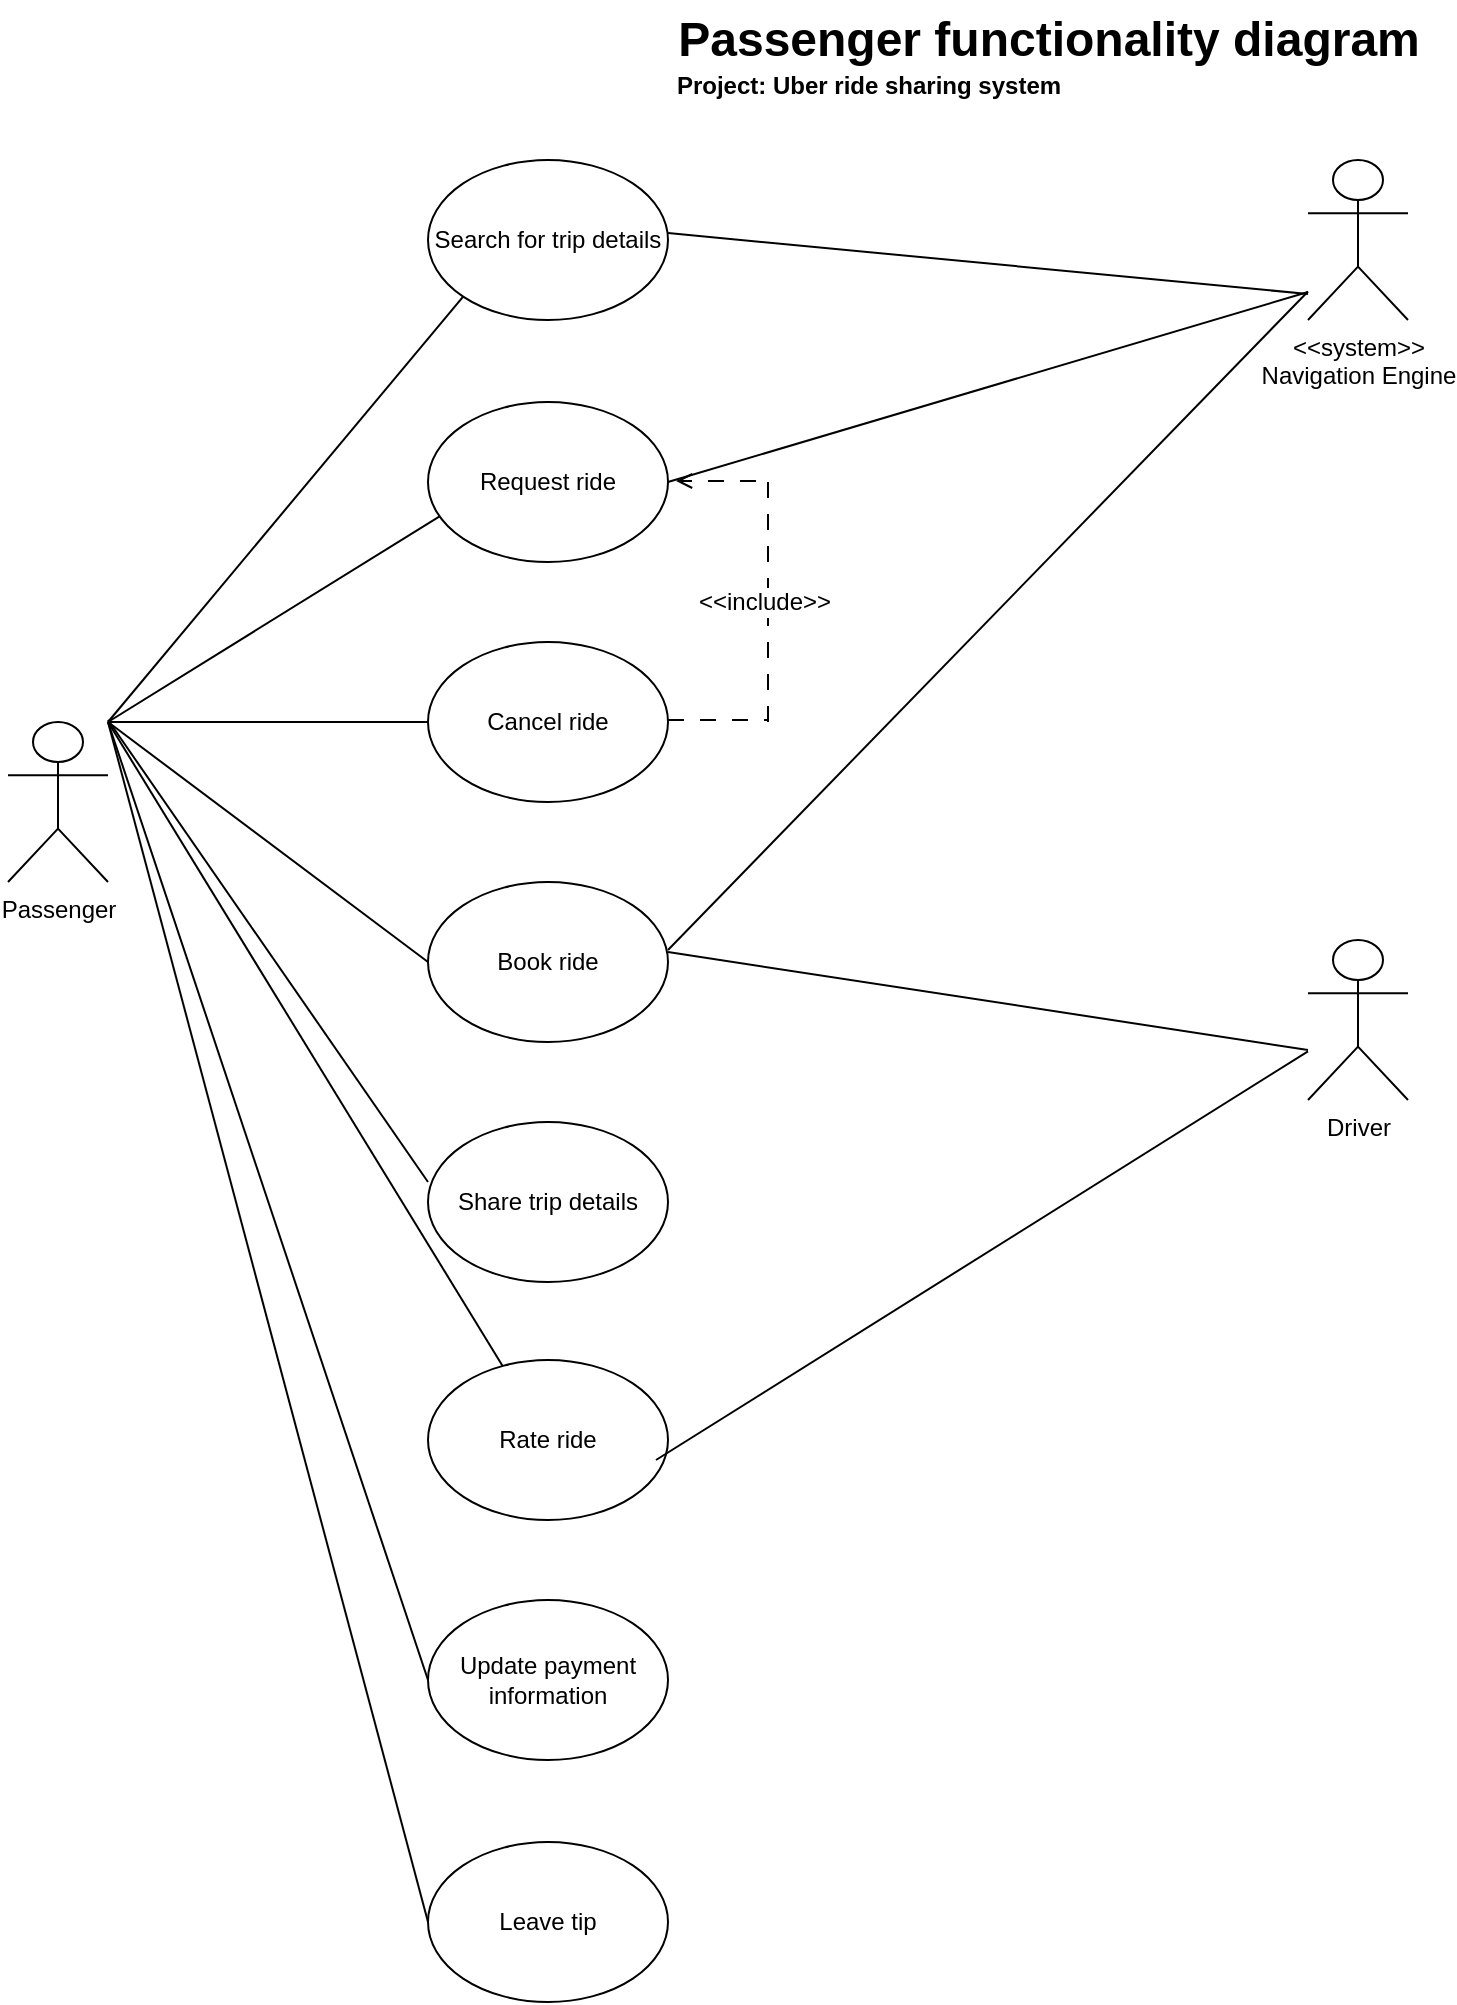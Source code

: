 <mxfile version="21.6.9" type="device">
  <diagram name="Página-1" id="bdPdBsN6eaygsPji57R4">
    <mxGraphModel dx="1434" dy="758" grid="1" gridSize="10" guides="1" tooltips="1" connect="1" arrows="1" fold="1" page="1" pageScale="1" pageWidth="827" pageHeight="1169" math="0" shadow="0">
      <root>
        <mxCell id="0" />
        <mxCell id="1" parent="0" />
        <mxCell id="54mzAyB_yFH7jinsxo0W-1" value="Passenger functionality diagram" style="text;strokeColor=none;fillColor=none;html=1;fontSize=24;fontStyle=1;verticalAlign=middle;align=center;" vertex="1" parent="1">
          <mxGeometry x="510" y="40" width="100" height="40" as="geometry" />
        </mxCell>
        <mxCell id="54mzAyB_yFH7jinsxo0W-3" value="Project: Uber ride sharing system" style="text;align=center;fontStyle=1;verticalAlign=middle;spacingLeft=3;spacingRight=3;strokeColor=none;rotatable=0;points=[[0,0.5],[1,0.5]];portConstraint=eastwest;html=1;" vertex="1" parent="1">
          <mxGeometry x="430" y="70" width="80" height="26" as="geometry" />
        </mxCell>
        <mxCell id="54mzAyB_yFH7jinsxo0W-4" value="Passenger" style="shape=umlActor;verticalLabelPosition=bottom;verticalAlign=top;html=1;outlineConnect=0;" vertex="1" parent="1">
          <mxGeometry x="40" y="401" width="50" height="80" as="geometry" />
        </mxCell>
        <mxCell id="54mzAyB_yFH7jinsxo0W-7" value="Search for trip details" style="ellipse;whiteSpace=wrap;html=1;" vertex="1" parent="1">
          <mxGeometry x="250" y="120" width="120" height="80" as="geometry" />
        </mxCell>
        <mxCell id="54mzAyB_yFH7jinsxo0W-8" value="Request ride" style="ellipse;whiteSpace=wrap;html=1;" vertex="1" parent="1">
          <mxGeometry x="250" y="241" width="120" height="80" as="geometry" />
        </mxCell>
        <mxCell id="54mzAyB_yFH7jinsxo0W-9" value="Cancel ride" style="ellipse;whiteSpace=wrap;html=1;" vertex="1" parent="1">
          <mxGeometry x="250" y="361" width="120" height="80" as="geometry" />
        </mxCell>
        <mxCell id="54mzAyB_yFH7jinsxo0W-10" value="Book ride" style="ellipse;whiteSpace=wrap;html=1;" vertex="1" parent="1">
          <mxGeometry x="250" y="481" width="120" height="80" as="geometry" />
        </mxCell>
        <mxCell id="54mzAyB_yFH7jinsxo0W-11" value="Share trip details" style="ellipse;whiteSpace=wrap;html=1;" vertex="1" parent="1">
          <mxGeometry x="250" y="601" width="120" height="80" as="geometry" />
        </mxCell>
        <mxCell id="54mzAyB_yFH7jinsxo0W-12" value="Rate ride" style="ellipse;whiteSpace=wrap;html=1;" vertex="1" parent="1">
          <mxGeometry x="250" y="720" width="120" height="80" as="geometry" />
        </mxCell>
        <mxCell id="54mzAyB_yFH7jinsxo0W-13" value="Update payment information" style="ellipse;whiteSpace=wrap;html=1;" vertex="1" parent="1">
          <mxGeometry x="250" y="840" width="120" height="80" as="geometry" />
        </mxCell>
        <mxCell id="54mzAyB_yFH7jinsxo0W-14" value="Leave tip" style="ellipse;whiteSpace=wrap;html=1;" vertex="1" parent="1">
          <mxGeometry x="250" y="961" width="120" height="80" as="geometry" />
        </mxCell>
        <mxCell id="54mzAyB_yFH7jinsxo0W-15" value="&amp;lt;&amp;lt;system&amp;gt;&amp;gt;&lt;br&gt;Navigation Engine" style="shape=umlActor;verticalLabelPosition=bottom;verticalAlign=top;html=1;outlineConnect=0;" vertex="1" parent="1">
          <mxGeometry x="690" y="120" width="50" height="80" as="geometry" />
        </mxCell>
        <mxCell id="54mzAyB_yFH7jinsxo0W-17" value="Driver" style="shape=umlActor;verticalLabelPosition=bottom;verticalAlign=top;html=1;outlineConnect=0;" vertex="1" parent="1">
          <mxGeometry x="690" y="510" width="50" height="80" as="geometry" />
        </mxCell>
        <mxCell id="54mzAyB_yFH7jinsxo0W-18" value="" style="endArrow=none;html=1;rounded=0;entryX=0;entryY=1;entryDx=0;entryDy=0;" edge="1" parent="1" target="54mzAyB_yFH7jinsxo0W-7">
          <mxGeometry width="50" height="50" relative="1" as="geometry">
            <mxPoint x="90" y="401" as="sourcePoint" />
            <mxPoint x="270" y="180" as="targetPoint" />
          </mxGeometry>
        </mxCell>
        <mxCell id="54mzAyB_yFH7jinsxo0W-19" value="" style="endArrow=none;html=1;rounded=0;entryX=0.05;entryY=0.713;entryDx=0;entryDy=0;entryPerimeter=0;" edge="1" parent="1" target="54mzAyB_yFH7jinsxo0W-8">
          <mxGeometry width="50" height="50" relative="1" as="geometry">
            <mxPoint x="90" y="401" as="sourcePoint" />
            <mxPoint x="140" y="351" as="targetPoint" />
          </mxGeometry>
        </mxCell>
        <mxCell id="54mzAyB_yFH7jinsxo0W-20" value="" style="endArrow=none;html=1;rounded=0;entryX=0;entryY=0.5;entryDx=0;entryDy=0;" edge="1" parent="1" target="54mzAyB_yFH7jinsxo0W-9">
          <mxGeometry width="50" height="50" relative="1" as="geometry">
            <mxPoint x="90" y="401" as="sourcePoint" />
            <mxPoint x="140" y="351" as="targetPoint" />
          </mxGeometry>
        </mxCell>
        <mxCell id="54mzAyB_yFH7jinsxo0W-21" value="" style="endArrow=none;html=1;rounded=0;entryX=0;entryY=0.5;entryDx=0;entryDy=0;" edge="1" parent="1" target="54mzAyB_yFH7jinsxo0W-10">
          <mxGeometry width="50" height="50" relative="1" as="geometry">
            <mxPoint x="90" y="401" as="sourcePoint" />
            <mxPoint x="247" y="508" as="targetPoint" />
          </mxGeometry>
        </mxCell>
        <mxCell id="54mzAyB_yFH7jinsxo0W-22" value="" style="endArrow=none;html=1;rounded=0;entryX=0;entryY=0.375;entryDx=0;entryDy=0;entryPerimeter=0;" edge="1" parent="1" target="54mzAyB_yFH7jinsxo0W-11">
          <mxGeometry width="50" height="50" relative="1" as="geometry">
            <mxPoint x="90" y="400" as="sourcePoint" />
            <mxPoint x="257" y="518" as="targetPoint" />
          </mxGeometry>
        </mxCell>
        <mxCell id="54mzAyB_yFH7jinsxo0W-23" value="" style="endArrow=none;html=1;rounded=0;" edge="1" parent="1" target="54mzAyB_yFH7jinsxo0W-12">
          <mxGeometry width="50" height="50" relative="1" as="geometry">
            <mxPoint x="90" y="401" as="sourcePoint" />
            <mxPoint x="170" y="471" as="targetPoint" />
          </mxGeometry>
        </mxCell>
        <mxCell id="54mzAyB_yFH7jinsxo0W-24" value="" style="endArrow=none;html=1;rounded=0;entryX=0;entryY=0.5;entryDx=0;entryDy=0;" edge="1" parent="1" target="54mzAyB_yFH7jinsxo0W-13">
          <mxGeometry width="50" height="50" relative="1" as="geometry">
            <mxPoint x="90" y="401" as="sourcePoint" />
            <mxPoint x="248" y="868" as="targetPoint" />
          </mxGeometry>
        </mxCell>
        <mxCell id="54mzAyB_yFH7jinsxo0W-25" value="" style="endArrow=none;html=1;rounded=0;entryX=0;entryY=0.5;entryDx=0;entryDy=0;" edge="1" parent="1" target="54mzAyB_yFH7jinsxo0W-14">
          <mxGeometry width="50" height="50" relative="1" as="geometry">
            <mxPoint x="90" y="401" as="sourcePoint" />
            <mxPoint x="150" y="481" as="targetPoint" />
          </mxGeometry>
        </mxCell>
        <mxCell id="54mzAyB_yFH7jinsxo0W-26" value="" style="endArrow=none;html=1;rounded=0;" edge="1" parent="1" target="54mzAyB_yFH7jinsxo0W-17">
          <mxGeometry width="50" height="50" relative="1" as="geometry">
            <mxPoint x="364" y="770" as="sourcePoint" />
            <mxPoint x="650" y="560" as="targetPoint" />
          </mxGeometry>
        </mxCell>
        <mxCell id="54mzAyB_yFH7jinsxo0W-27" value="" style="endArrow=none;html=1;rounded=0;exitX=1;exitY=0.5;exitDx=0;exitDy=0;" edge="1" parent="1">
          <mxGeometry width="50" height="50" relative="1" as="geometry">
            <mxPoint x="370" y="516" as="sourcePoint" />
            <mxPoint x="690" y="565" as="targetPoint" />
          </mxGeometry>
        </mxCell>
        <mxCell id="54mzAyB_yFH7jinsxo0W-28" value="" style="endArrow=none;html=1;rounded=0;" edge="1" parent="1" target="54mzAyB_yFH7jinsxo0W-15">
          <mxGeometry width="50" height="50" relative="1" as="geometry">
            <mxPoint x="370" y="515" as="sourcePoint" />
            <mxPoint x="420" y="465" as="targetPoint" />
          </mxGeometry>
        </mxCell>
        <mxCell id="54mzAyB_yFH7jinsxo0W-29" value="" style="endArrow=none;html=1;rounded=0;exitX=1;exitY=0.5;exitDx=0;exitDy=0;" edge="1" parent="1" source="54mzAyB_yFH7jinsxo0W-8">
          <mxGeometry width="50" height="50" relative="1" as="geometry">
            <mxPoint x="600" y="226" as="sourcePoint" />
            <mxPoint x="690" y="186" as="targetPoint" />
          </mxGeometry>
        </mxCell>
        <mxCell id="54mzAyB_yFH7jinsxo0W-30" value="" style="endArrow=none;html=1;rounded=0;" edge="1" parent="1">
          <mxGeometry width="50" height="50" relative="1" as="geometry">
            <mxPoint x="370" y="156.5" as="sourcePoint" />
            <mxPoint x="690" y="187" as="targetPoint" />
          </mxGeometry>
        </mxCell>
        <mxCell id="54mzAyB_yFH7jinsxo0W-31" value="" style="endArrow=none;html=1;rounded=0;exitX=1;exitY=0.738;exitDx=0;exitDy=0;exitPerimeter=0;dashed=1;dashPattern=8 8;" edge="1" parent="1">
          <mxGeometry width="50" height="50" relative="1" as="geometry">
            <mxPoint x="370" y="400.04" as="sourcePoint" />
            <mxPoint x="420" y="400" as="targetPoint" />
          </mxGeometry>
        </mxCell>
        <mxCell id="54mzAyB_yFH7jinsxo0W-32" value="" style="endArrow=none;html=1;rounded=0;dashed=1;dashPattern=8 8;" edge="1" parent="1">
          <mxGeometry width="50" height="50" relative="1" as="geometry">
            <mxPoint x="420" y="401" as="sourcePoint" />
            <mxPoint x="420" y="280" as="targetPoint" />
          </mxGeometry>
        </mxCell>
        <mxCell id="54mzAyB_yFH7jinsxo0W-34" value="&lt;font style=&quot;font-size: 12px;&quot;&gt;&amp;lt;&amp;lt;include&amp;gt;&amp;gt;&lt;/font&gt;" style="edgeLabel;html=1;align=center;verticalAlign=middle;resizable=0;points=[];" vertex="1" connectable="0" parent="54mzAyB_yFH7jinsxo0W-32">
          <mxGeometry x="-0.008" y="2" relative="1" as="geometry">
            <mxPoint as="offset" />
          </mxGeometry>
        </mxCell>
        <mxCell id="54mzAyB_yFH7jinsxo0W-33" value="" style="endArrow=open;html=1;rounded=0;dashed=1;dashPattern=8 8;endFill=0;" edge="1" parent="1">
          <mxGeometry width="50" height="50" relative="1" as="geometry">
            <mxPoint x="414" y="280.5" as="sourcePoint" />
            <mxPoint x="374" y="280.5" as="targetPoint" />
          </mxGeometry>
        </mxCell>
      </root>
    </mxGraphModel>
  </diagram>
</mxfile>
